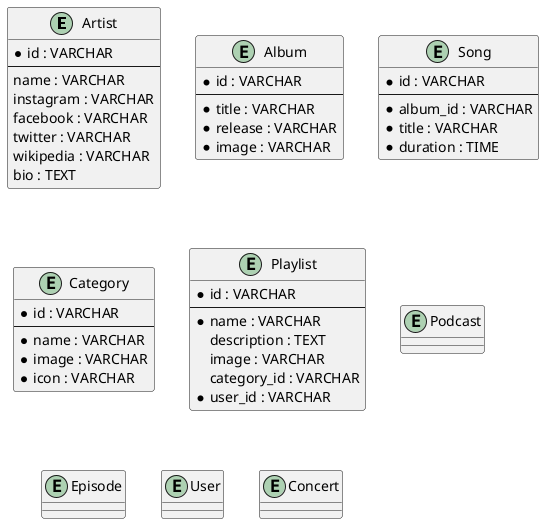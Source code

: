 @startuml
entity Artist{
    * id : VARCHAR
    --
    name : VARCHAR
    instagram : VARCHAR
    facebook : VARCHAR
    twitter : VARCHAR
    wikipedia : VARCHAR
    bio : TEXT
}

entity Album{
    * id : VARCHAR
    --
    * title : VARCHAR
    * release : VARCHAR
    * image : VARCHAR
}

entity Song{
    * id : VARCHAR
    --
    * album_id : VARCHAR
    * title : VARCHAR
    * duration : TIME
}

entity Category{
    * id : VARCHAR
    --
    * name : VARCHAR
    * image : VARCHAR
    * icon : VARCHAR
}

entity Playlist{
    * id : VARCHAR
    --
    * name : VARCHAR
    description : TEXT
    image : VARCHAR
    category_id : VARCHAR
    *user_id : VARCHAR
}

entity Podcast{

}

entity Episode{

}

entity User{

}

entity Concert{

}

@enduml